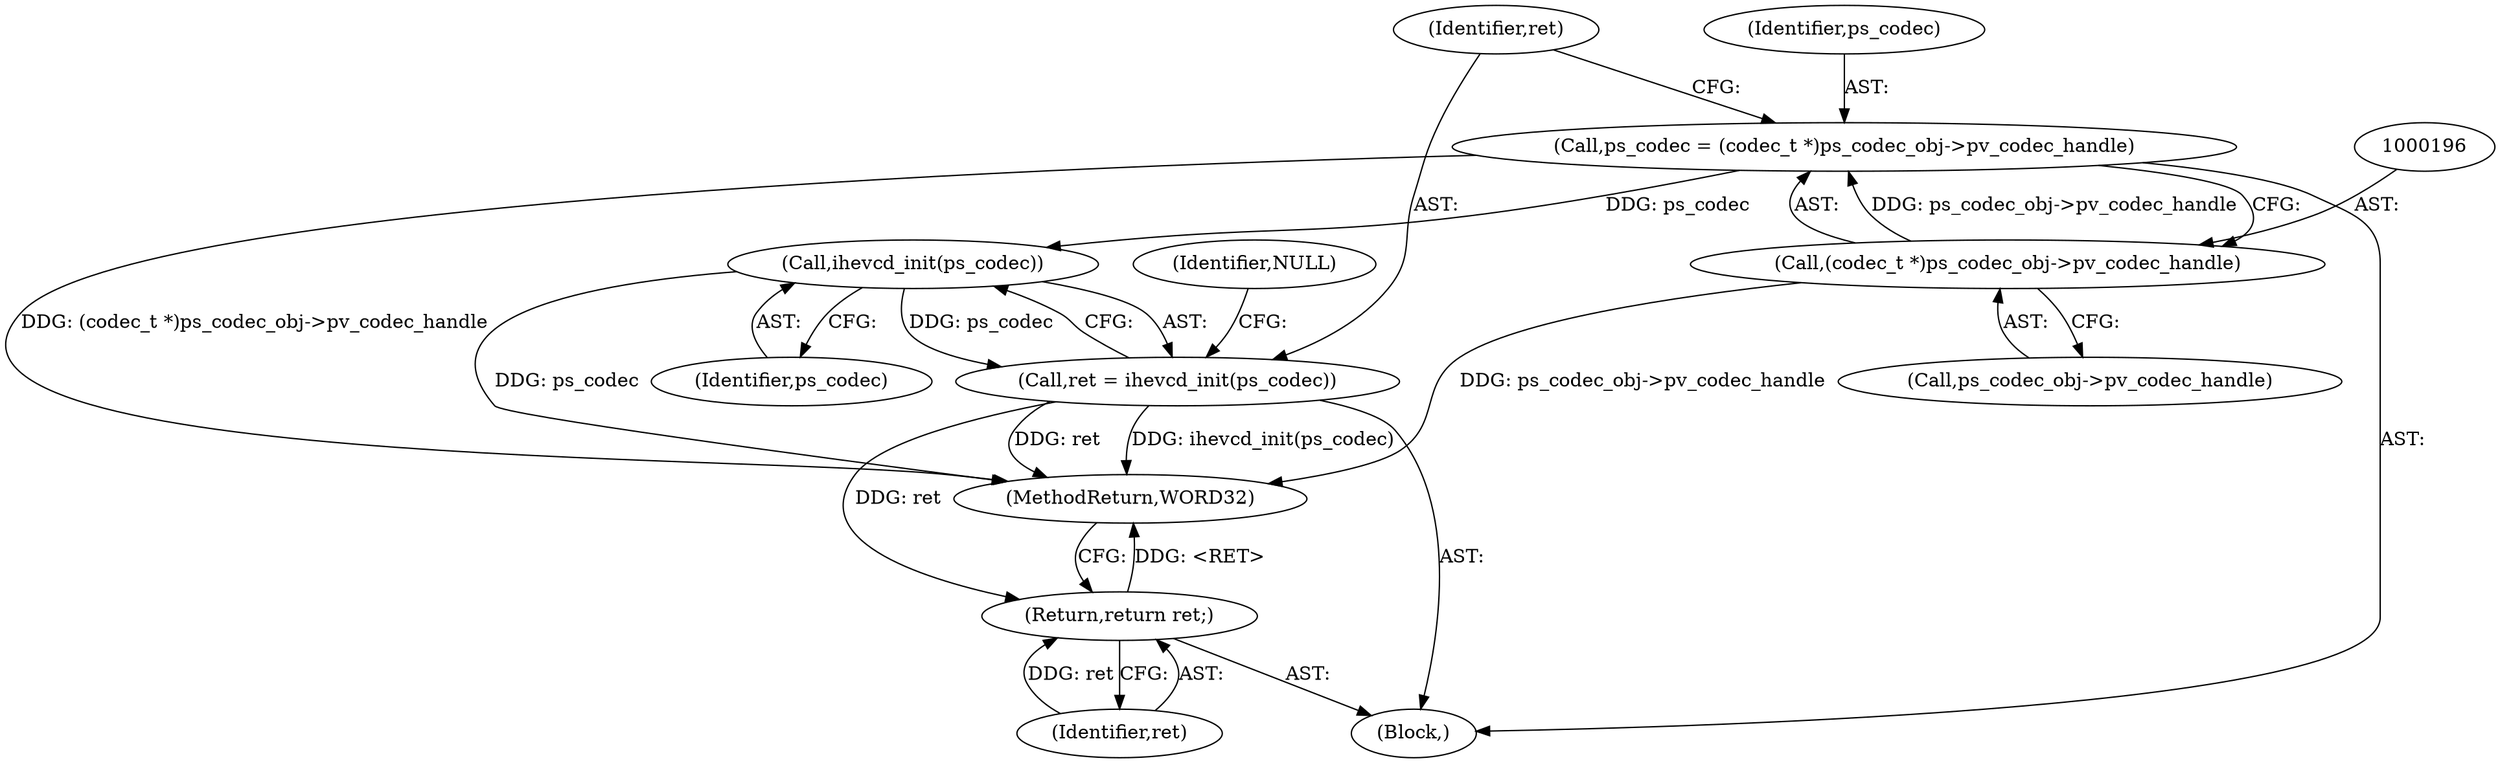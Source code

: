 digraph "0_Android_3ed3c6b79a7b9a60c475dd4936ad57b0b92fd600@pointer" {
"1000193" [label="(Call,ps_codec = (codec_t *)ps_codec_obj->pv_codec_handle)"];
"1000195" [label="(Call,(codec_t *)ps_codec_obj->pv_codec_handle)"];
"1000202" [label="(Call,ihevcd_init(ps_codec))"];
"1000200" [label="(Call,ret = ihevcd_init(ps_codec))"];
"1000207" [label="(Return,return ret;)"];
"1000197" [label="(Call,ps_codec_obj->pv_codec_handle)"];
"1000208" [label="(Identifier,ret)"];
"1000201" [label="(Identifier,ret)"];
"1000203" [label="(Identifier,ps_codec)"];
"1000194" [label="(Identifier,ps_codec)"];
"1000209" [label="(MethodReturn,WORD32)"];
"1000200" [label="(Call,ret = ihevcd_init(ps_codec))"];
"1000202" [label="(Call,ihevcd_init(ps_codec))"];
"1000205" [label="(Identifier,NULL)"];
"1000207" [label="(Return,return ret;)"];
"1000193" [label="(Call,ps_codec = (codec_t *)ps_codec_obj->pv_codec_handle)"];
"1000195" [label="(Call,(codec_t *)ps_codec_obj->pv_codec_handle)"];
"1000105" [label="(Block,)"];
"1000193" -> "1000105"  [label="AST: "];
"1000193" -> "1000195"  [label="CFG: "];
"1000194" -> "1000193"  [label="AST: "];
"1000195" -> "1000193"  [label="AST: "];
"1000201" -> "1000193"  [label="CFG: "];
"1000193" -> "1000209"  [label="DDG: (codec_t *)ps_codec_obj->pv_codec_handle"];
"1000195" -> "1000193"  [label="DDG: ps_codec_obj->pv_codec_handle"];
"1000193" -> "1000202"  [label="DDG: ps_codec"];
"1000195" -> "1000197"  [label="CFG: "];
"1000196" -> "1000195"  [label="AST: "];
"1000197" -> "1000195"  [label="AST: "];
"1000195" -> "1000209"  [label="DDG: ps_codec_obj->pv_codec_handle"];
"1000202" -> "1000200"  [label="AST: "];
"1000202" -> "1000203"  [label="CFG: "];
"1000203" -> "1000202"  [label="AST: "];
"1000200" -> "1000202"  [label="CFG: "];
"1000202" -> "1000209"  [label="DDG: ps_codec"];
"1000202" -> "1000200"  [label="DDG: ps_codec"];
"1000200" -> "1000105"  [label="AST: "];
"1000201" -> "1000200"  [label="AST: "];
"1000205" -> "1000200"  [label="CFG: "];
"1000200" -> "1000209"  [label="DDG: ret"];
"1000200" -> "1000209"  [label="DDG: ihevcd_init(ps_codec)"];
"1000200" -> "1000207"  [label="DDG: ret"];
"1000207" -> "1000105"  [label="AST: "];
"1000207" -> "1000208"  [label="CFG: "];
"1000208" -> "1000207"  [label="AST: "];
"1000209" -> "1000207"  [label="CFG: "];
"1000207" -> "1000209"  [label="DDG: <RET>"];
"1000208" -> "1000207"  [label="DDG: ret"];
}
